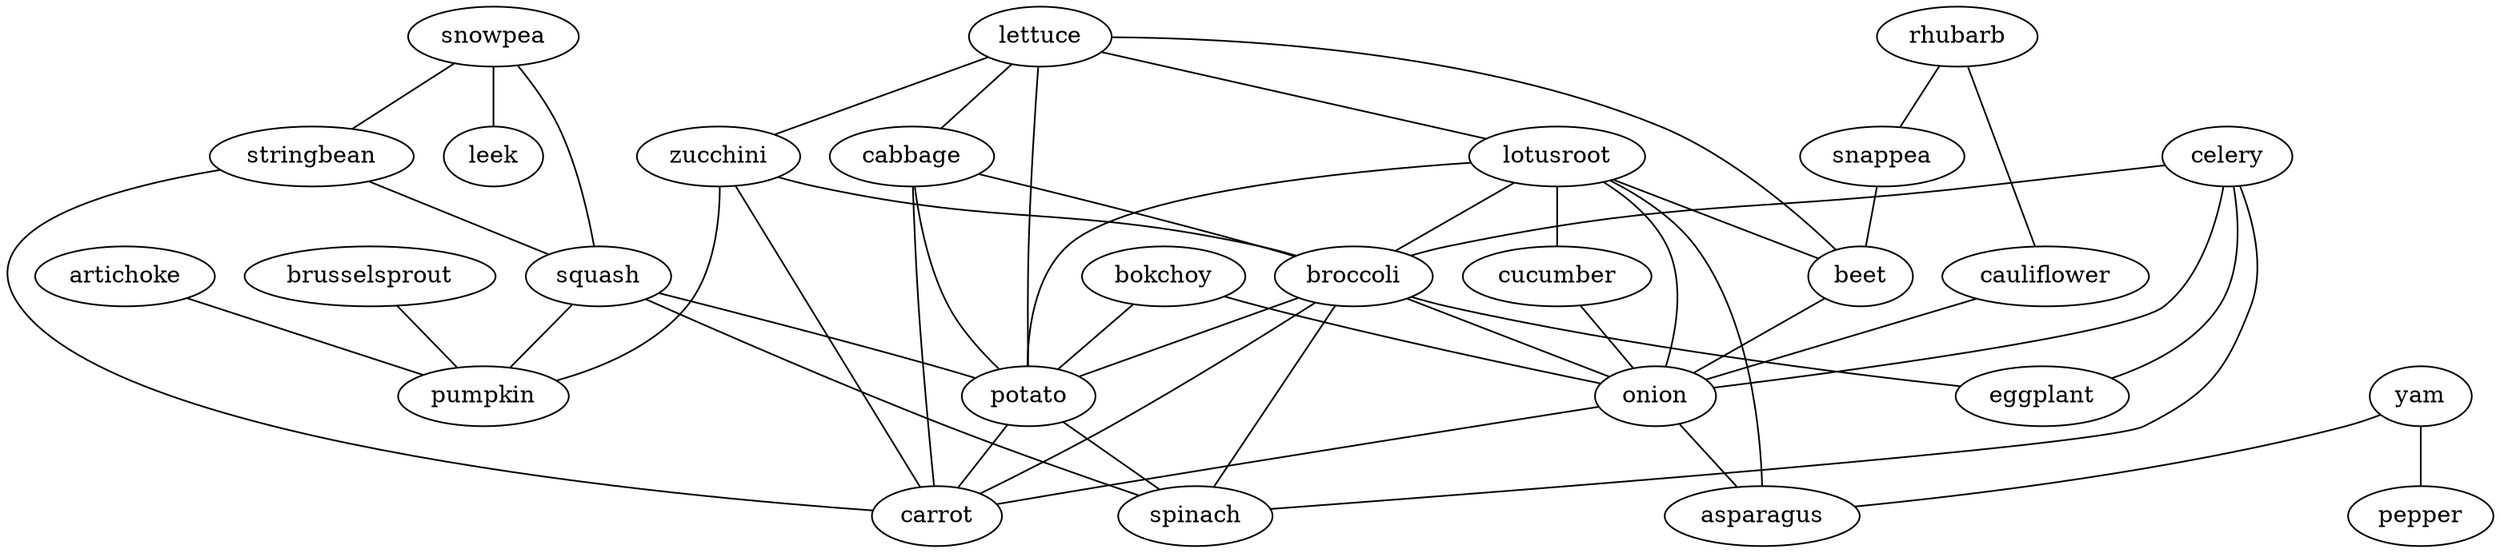 strict graph G {
artichoke;
lettuce;
lotusroot;
yam;
rhubarb;
snowpea;
snappea;
celery;
beet;
leek;
zucchini;
pepper;
stringbean;
cauliflower;
bokchoy;
squash;
cucumber;
cabbage;
broccoli;
brusselsprout;
onion;
potato;
asparagus;
spinach;
carrot;
eggplant;
pumpkin;
artichoke -- pumpkin  [weight=1];
lettuce -- lotusroot  [weight=1];
lettuce -- potato  [weight=1];
lettuce -- beet  [weight=1];
lettuce -- cabbage  [weight=1];
lettuce -- zucchini  [weight=1];
lotusroot -- onion  [weight=1];
lotusroot -- potato  [weight=1];
lotusroot -- asparagus  [weight=1];
lotusroot -- beet  [weight=1];
lotusroot -- cucumber  [weight=1];
lotusroot -- broccoli  [weight=1];
yam -- asparagus  [weight=1];
yam -- pepper  [weight=1];
rhubarb -- snappea  [weight=1];
rhubarb -- cauliflower  [weight=1];
snowpea -- stringbean  [weight=1];
snowpea -- squash  [weight=1];
snowpea -- leek  [weight=1];
snappea -- beet  [weight=1];
celery -- eggplant  [weight=1];
celery -- broccoli  [weight=1];
celery -- onion  [weight=1];
celery -- spinach  [weight=1];
beet -- onion  [weight=1];
zucchini -- carrot  [weight=1];
zucchini -- broccoli  [weight=1];
zucchini -- pumpkin  [weight=1];
stringbean -- carrot  [weight=1];
stringbean -- squash  [weight=1];
cauliflower -- onion  [weight=1];
bokchoy -- onion  [weight=1];
bokchoy -- potato  [weight=1];
squash -- spinach  [weight=1];
squash -- potato  [weight=1];
squash -- pumpkin  [weight=1];
cucumber -- onion  [weight=1];
cabbage -- carrot  [weight=1];
cabbage -- broccoli  [weight=1];
cabbage -- potato  [weight=1];
broccoli -- onion  [weight=1];
broccoli -- potato  [weight=1];
broccoli -- spinach  [weight=1];
broccoli -- carrot  [weight=1];
broccoli -- eggplant  [weight=1];
brusselsprout -- pumpkin  [weight=1];
onion -- asparagus  [weight=1];
onion -- carrot  [weight=1];
potato -- spinach  [weight=1];
potato -- carrot  [weight=1];
}
